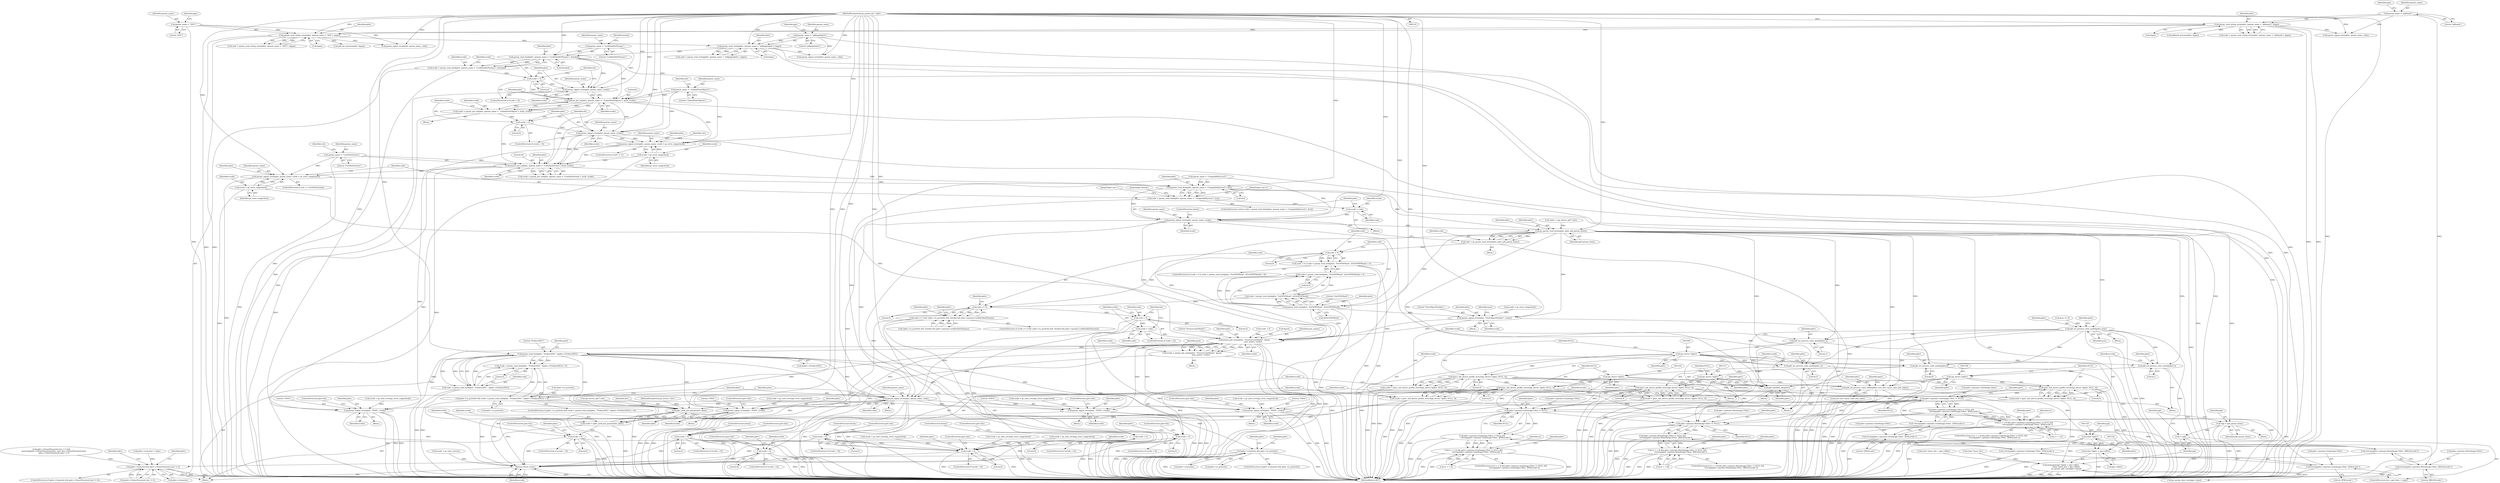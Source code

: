 digraph "0_ghostscript_c3476dde7743761a4e1d39a631716199b696b880@API" {
"1000391" [label="(Call,param_signal_error(plist, param_name, ecode = gs_error_rangecheck))"];
"1000372" [label="(Call,param_put_int(plist, (param_name = \"CoreDistVersion\"), &cdv, ecode))"];
"1000359" [label="(Call,param_signal_error(plist, param_name, ecode = gs_error_rangecheck))"];
"1000339" [label="(Call,param_put_int(plist, (param_name = \".EmbedFontObjects\"), &efo, ecode))"];
"1000317" [label="(Call,param_read_bool(plist, (param_name = \"LockDistillerParams\"), &locked))"];
"1000250" [label="(Call,param_read_string(plist, (param_name = \"pdfpagelabels\"), &pps))"];
"1000206" [label="(Call,param_read_string_array(plist, (param_name = \"DSC\"), &ppa))"];
"1000162" [label="(Call,param_read_string_array(plist, (param_name = \"pdfmark\"), &ppa))"];
"1000121" [label="(MethodParameterIn,gs_param_list * plist)"];
"1000164" [label="(Call,param_name = \"pdfmark\")"];
"1000208" [label="(Call,param_name = \"DSC\")"];
"1000252" [label="(Call,param_name = \"pdfpagelabels\")"];
"1000319" [label="(Call,param_name = \"LockDistillerParams\")"];
"1000328" [label="(Call,param_signal_error(plist, param_name, ecode))"];
"1000325" [label="(Call,ecode < 0)"];
"1000315" [label="(Call,ecode = param_read_bool(plist, (param_name = \"LockDistillerParams\"), &locked))"];
"1000341" [label="(Call,param_name = \".EmbedFontObjects\")"];
"1000351" [label="(Call,param_signal_error(plist, param_name, ecode))"];
"1000348" [label="(Call,ecode < 0)"];
"1000337" [label="(Call,ecode = param_put_int(plist, (param_name = \".EmbedFontObjects\"), &efo, ecode))"];
"1000362" [label="(Call,ecode = gs_error_rangecheck)"];
"1000374" [label="(Call,param_name = \"CoreDistVersion\")"];
"1000394" [label="(Call,ecode = gs_error_rangecheck)"];
"1000400" [label="(Call,param_read_float(plist, (param_name = \"CompatibilityLevel\"), &cl))"];
"1000398" [label="(Call,code = param_read_float(plist, (param_name = \"CompatibilityLevel\"), &cl))"];
"1000409" [label="(Call,ecode = code)"];
"1000412" [label="(Call,param_signal_error(plist, param_name, ecode))"];
"1000551" [label="(Call,gs_param_read_items(plist, pdev, pdf_param_items))"];
"1000549" [label="(Call,code = gs_param_read_items(plist, pdev, pdf_param_items))"];
"1000557" [label="(Call,code < 0)"];
"1000556" [label="(Call,code < 0 || (code = param_read_bool(plist, \"ForOPDFRead\", &ForOPDFRead)) < 0)"];
"1000572" [label="(Call,code == 0)"];
"1000571" [label="(Call,code == 0 && !pdev->is_ps2write && !(locked && pdev->params.LockDistillerParams))"];
"1000599" [label="(Call,code < 0)"];
"1000602" [label="(Call,ecode = code)"];
"1000660" [label="(Call,param_put_enum(plist, \"ProcessColorModel\", &pcm,\n                               pcm_names, ecode))"];
"1000658" [label="(Call,ecode = param_put_enum(plist, \"ProcessColorModel\", &pcm,\n                               pcm_names, ecode))"];
"1000686" [label="(Call,ecode < 0)"];
"1001549" [label="(Return,return ecode;)"];
"1000698" [label="(Call,param_read_bool(plist, \"ProduceDSC\", &pdev->ProduceDSC))"];
"1000695" [label="(Call,(code = param_read_bool(plist, \"ProduceDSC\", &pdev->ProduceDSC)) < 0)"];
"1000691" [label="(Call,pdev->is_ps2write && (code = param_read_bool(plist, \"ProduceDSC\", &pdev->ProduceDSC)) < 0)"];
"1001432" [label="(Call,pdev->Linearise && pdev->is_ps2write)"];
"1001451" [label="(Call,pdev->Linearise && pdev->OwnerPassword.size != 0)"];
"1000696" [label="(Call,code = param_read_bool(plist, \"ProduceDSC\", &pdev->ProduceDSC))"];
"1000707" [label="(Call,param_signal_error(plist, param_name, code))"];
"1000728" [label="(Call,param_signal_error(plist, \"PDFA\", ecode))"];
"1000776" [label="(Call,param_signal_error(plist, \"PDFA\", ecode))"];
"1000794" [label="(Call,param_signal_error(plist, \"PDFX\", ecode))"];
"1000814" [label="(Call,param_signal_error(plist, \"PDFA\", ecode))"];
"1000959" [label="(Call,gdev_psdf_put_params(dev, plist))"];
"1000957" [label="(Call,ecode = gdev_psdf_put_params(dev, plist))"];
"1000963" [label="(Call,ecode < 0)"];
"1001314" [label="(Call,ecode < 0)"];
"1000563" [label="(Call,param_read_bool(plist, \"ForOPDFRead\", &ForOPDFRead))"];
"1000560" [label="(Call,(code = param_read_bool(plist, \"ForOPDFRead\", &ForOPDFRead)) < 0)"];
"1000561" [label="(Call,code = param_read_bool(plist, \"ForOPDFRead\", &ForOPDFRead))"];
"1000647" [label="(Call,param_signal_error(plist, \"FirstObjectNumber\", ecode))"];
"1000672" [label="(Call,pdf_set_process_color_model(pdev, pcm))"];
"1001042" [label="(Call,pdf_set_process_color_model(pdev,1))"];
"1001048" [label="(Call,(gx_device *)pdev)"];
"1001047" [label="(Call,gsicc_init_device_profile_struct((gx_device *)pdev, NULL, 0))"];
"1001045" [label="(Call,ecode = gsicc_init_device_profile_struct((gx_device *)pdev, NULL, 0))"];
"1001054" [label="(Call,ecode < 0)"];
"1001101" [label="(Call,gsicc_init_device_profile_struct((gx_device *)pdev, NULL, 0))"];
"1001099" [label="(Call,ecode = gsicc_init_device_profile_struct((gx_device *)pdev, NULL, 0))"];
"1001108" [label="(Call,ecode < 0)"];
"1001198" [label="(Call,pdev->params.ColorImage.Filter != NULL)"];
"1001197" [label="(Call,pdev->params.ColorImage.Filter != NULL &&\n            !strcmp(pdev->params.ColorImage.Filter, \"JPXEncode\"))"];
"1001193" [label="(Call,cl < 1.5f && pdev->params.ColorImage.Filter != NULL &&\n            !strcmp(pdev->params.ColorImage.Filter, \"JPXEncode\"))"];
"1001207" [label="(Call,!strcmp(pdev->params.ColorImage.Filter, \"JPXEncode\"))"];
"1001208" [label="(Call,strcmp(pdev->params.ColorImage.Filter, \"JPXEncode\"))"];
"1001233" [label="(Call,pdev->params.GrayImage.Filter != NULL)"];
"1001232" [label="(Call,pdev->params.GrayImage.Filter != NULL &&\n            !strcmp(pdev->params.GrayImage.Filter, \"JPXEncode\"))"];
"1001228" [label="(Call,cl < 1.5f && pdev->params.GrayImage.Filter != NULL &&\n            !strcmp(pdev->params.GrayImage.Filter, \"JPXEncode\"))"];
"1001242" [label="(Call,!strcmp(pdev->params.GrayImage.Filter, \"JPXEncode\"))"];
"1001243" [label="(Call,strcmp(pdev->params.GrayImage.Filter, \"JPXEncode\"))"];
"1001268" [label="(Call,pdev->params.MonoImage.Filter != NULL)"];
"1001267" [label="(Call,pdev->params.MonoImage.Filter != NULL &&\n            !strcmp(pdev->params.MonoImage.Filter, \"JBIG2Encode\"))"];
"1001263" [label="(Call,cl < 1.4f && pdev->params.MonoImage.Filter != NULL &&\n            !strcmp(pdev->params.MonoImage.Filter, \"JBIG2Encode\"))"];
"1001277" [label="(Call,!strcmp(pdev->params.MonoImage.Filter, \"JBIG2Encode\"))"];
"1001278" [label="(Call,strcmp(pdev->params.MonoImage.Filter, \"JBIG2Encode\"))"];
"1001135" [label="(Call,gsicc_init_device_profile_struct((gx_device *)pdev, NULL, 0))"];
"1001133" [label="(Call,ecode = gsicc_init_device_profile_struct((gx_device *)pdev, NULL, 0))"];
"1001142" [label="(Call,ecode < 0)"];
"1001178" [label="(Call,gsicc_init_device_profile_struct((gx_device *)pdev, NULL, 0))"];
"1001176" [label="(Call,ecode = gsicc_init_device_profile_struct((gx_device *)pdev, NULL, 0))"];
"1001185" [label="(Call,ecode < 0)"];
"1001096" [label="(Call,pdf_set_process_color_model(pdev, 2))"];
"1001102" [label="(Call,(gx_device *)pdev)"];
"1001352" [label="(Call,pdf_initialize_ids(pdev))"];
"1001492" [label="(Call,pdf_set_process_color_model(pdev, save_dev->pcm_color_info_index))"];
"1001524" [label="(Call,(char *)pdev)"];
"1001522" [label="(Call,memcpy((char *)pdev + ppi->offset,\n                   (char *)save_dev + ppi->offset,\n                   gs_param_type_sizes[ppi->type]))"];
"1001523" [label="(Call,(char *)pdev + ppi->offset)"];
"1001130" [label="(Call,pdf_set_process_color_model(pdev,0))"];
"1001136" [label="(Call,(gx_device *)pdev)"];
"1001173" [label="(Call,pdf_set_process_color_model(pdev,1))"];
"1001179" [label="(Call,(gx_device *)pdev)"];
"1001513" [label="(Call,*ppi = pdf_param_items)"];
"1001520" [label="(Call,++ppi)"];
"1000578" [label="(Identifier,pdev)"];
"1000818" [label="(ControlStructure,goto fail;)"];
"1001263" [label="(Call,cl < 1.4f && pdev->params.MonoImage.Filter != NULL &&\n            !strcmp(pdev->params.MonoImage.Filter, \"JBIG2Encode\"))"];
"1001183" [label="(Literal,0)"];
"1001174" [label="(Identifier,pdev)"];
"1000317" [label="(Call,param_read_bool(plist, (param_name = \"LockDistillerParams\"), &locked))"];
"1001450" [label="(ControlStructure,if (pdev->Linearise && pdev->OwnerPassword.size != 0))"];
"1000796" [label="(Literal,\"PDFX\")"];
"1001057" [label="(ControlStructure,goto fail;)"];
"1001531" [label="(Call,(char *)save_dev)"];
"1000345" [label="(Identifier,efo)"];
"1001551" [label="(MethodReturn,RET)"];
"1001515" [label="(Identifier,pdf_param_items)"];
"1000415" [label="(Identifier,ecode)"];
"1001173" [label="(Call,pdf_set_process_color_model(pdev,1))"];
"1001527" [label="(Call,ppi->offset)"];
"1000208" [label="(Call,param_name = \"DSC\")"];
"1001352" [label="(Call,pdf_initialize_ids(pdev))"];
"1000971" [label="(Identifier,pdev)"];
"1000563" [label="(Call,param_read_bool(plist, \"ForOPDFRead\", &ForOPDFRead))"];
"1001106" [label="(Literal,0)"];
"1001493" [label="(Identifier,pdev)"];
"1000570" [label="(ControlStructure,if (code == 0 && !pdev->is_ps2write && !(locked && pdev->params.LockDistillerParams)))"];
"1001244" [label="(Call,pdev->params.GrayImage.Filter)"];
"1000817" [label="(Identifier,ecode)"];
"1001142" [label="(Call,ecode < 0)"];
"1000160" [label="(Call,code = param_read_string_array(plist, (param_name = \"pdfmark\"), &ppa))"];
"1000346" [label="(Identifier,ecode)"];
"1000809" [label="(Block,)"];
"1000731" [label="(Identifier,ecode)"];
"1000649" [label="(Literal,\"FirstObjectNumber\")"];
"1001258" [label="(Call,ecode = gs_note_error(gs_error_rangecheck))"];
"1000668" [label="(Call,pcm >= 0)"];
"1001269" [label="(Call,pdev->params.MonoImage.Filter)"];
"1000698" [label="(Call,param_read_bool(plist, \"ProduceDSC\", &pdev->ProduceDSC))"];
"1000396" [label="(Identifier,gs_error_rangecheck)"];
"1001051" [label="(Identifier,NULL)"];
"1000196" [label="(Call,param_signal_error(plist, param_name, code))"];
"1000677" [label="(Identifier,pdev)"];
"1000690" [label="(ControlStructure,if (pdev->is_ps2write && (code = param_read_bool(plist, \"ProduceDSC\", &pdev->ProduceDSC)) < 0))"];
"1000693" [label="(Identifier,pdev)"];
"1000359" [label="(Call,param_signal_error(plist, param_name, ecode = gs_error_rangecheck))"];
"1000377" [label="(Call,&cdv)"];
"1000251" [label="(Identifier,plist)"];
"1000122" [label="(Block,)"];
"1001537" [label="(Call,gs_param_type_sizes[ppi->type])"];
"1001199" [label="(Call,pdev->params.ColorImage.Filter)"];
"1000658" [label="(Call,ecode = param_put_enum(plist, \"ProcessColorModel\", &pcm,\n                               pcm_names, ecode))"];
"1000957" [label="(Call,ecode = gdev_psdf_put_params(dev, plist))"];
"1001138" [label="(Identifier,pdev)"];
"1000966" [label="(ControlStructure,goto fail;)"];
"1000374" [label="(Call,param_name = \"CoreDistVersion\")"];
"1000332" [label="(Block,)"];
"1001278" [label="(Call,strcmp(pdev->params.MonoImage.Filter, \"JBIG2Encode\"))"];
"1000240" [label="(Call,param_signal_error(plist, param_name, code))"];
"1001265" [label="(Identifier,cl)"];
"1001290" [label="(Identifier,pdev)"];
"1000391" [label="(Call,param_signal_error(plist, param_name, ecode = gs_error_rangecheck))"];
"1001048" [label="(Call,(gx_device *)pdev)"];
"1000414" [label="(Identifier,param_name)"];
"1000797" [label="(Identifier,ecode)"];
"1000600" [label="(Identifier,code)"];
"1000595" [label="(Identifier,plist)"];
"1000648" [label="(Identifier,plist)"];
"1000361" [label="(Identifier,param_name)"];
"1000163" [label="(Identifier,plist)"];
"1001032" [label="(Block,)"];
"1001176" [label="(Call,ecode = gsicc_init_device_profile_struct((gx_device *)pdev, NULL, 0))"];
"1000328" [label="(Call,param_signal_error(plist, param_name, ecode))"];
"1000651" [label="(Block,)"];
"1001146" [label="(ControlStructure,break;)"];
"1000398" [label="(Call,code = param_read_float(plist, (param_name = \"CompatibilityLevel\"), &cl))"];
"1000352" [label="(Identifier,plist)"];
"1001101" [label="(Call,gsicc_init_device_profile_struct((gx_device *)pdev, NULL, 0))"];
"1000323" [label="(Identifier,locked)"];
"1000211" [label="(Call,&ppa)"];
"1000401" [label="(Identifier,plist)"];
"1000963" [label="(Call,ecode < 0)"];
"1000551" [label="(Call,gs_param_read_items(plist, pdev, pdf_param_items))"];
"1001207" [label="(Call,!strcmp(pdev->params.ColorImage.Filter, \"JPXEncode\"))"];
"1001516" [label="(ControlStructure,for (; ppi->key; ++ppi))"];
"1000965" [label="(Literal,0)"];
"1000709" [label="(Identifier,param_name)"];
"1000329" [label="(Identifier,plist)"];
"1001465" [label="(Identifier,pdev)"];
"1001530" [label="(Call,(char *)save_dev + ppi->offset)"];
"1000393" [label="(Identifier,param_name)"];
"1001514" [label="(Identifier,ppi)"];
"1001348" [label="(Call,ecode = gs_error_ioerror)"];
"1001145" [label="(ControlStructure,goto fail;)"];
"1000688" [label="(Literal,0)"];
"1001105" [label="(Identifier,NULL)"];
"1000399" [label="(Identifier,code)"];
"1000568" [label="(Literal,0)"];
"1001178" [label="(Call,gsicc_init_device_profile_struct((gx_device *)pdev, NULL, 0))"];
"1001264" [label="(Call,cl < 1.4f)"];
"1001255" [label="(Identifier,pdev)"];
"1000207" [label="(Identifier,plist)"];
"1001321" [label="(Identifier,pdev)"];
"1000416" [label="(ControlStructure,break;)"];
"1000331" [label="(Identifier,ecode)"];
"1000363" [label="(Identifier,ecode)"];
"1000168" [label="(Identifier,ppa)"];
"1000557" [label="(Call,code < 0)"];
"1000250" [label="(Call,param_read_string(plist, (param_name = \"pdfpagelabels\"), &pps))"];
"1000604" [label="(Identifier,code)"];
"1000407" [label="(Block,)"];
"1001317" [label="(ControlStructure,goto fail;)"];
"1001279" [label="(Call,pdev->params.MonoImage.Filter)"];
"1001109" [label="(Identifier,ecode)"];
"1000348" [label="(Call,ecode < 0)"];
"1000325" [label="(Call,ecode < 0)"];
"1001047" [label="(Call,gsicc_init_device_profile_struct((gx_device *)pdev, NULL, 0))"];
"1001208" [label="(Call,strcmp(pdev->params.ColorImage.Filter, \"JPXEncode\"))"];
"1000362" [label="(Call,ecode = gs_error_rangecheck)"];
"1000790" [label="(Call,ecode = gs_note_error(gs_error_rangecheck))"];
"1000598" [label="(ControlStructure,if (code < 0))"];
"1001216" [label="(Literal,\"JPXEncode\")"];
"1001230" [label="(Identifier,cl)"];
"1001223" [label="(Call,ecode = gs_note_error(gs_error_rangecheck))"];
"1000165" [label="(Identifier,param_name)"];
"1001267" [label="(Call,pdev->params.MonoImage.Filter != NULL &&\n            !strcmp(pdev->params.MonoImage.Filter, \"JBIG2Encode\"))"];
"1000322" [label="(Call,&locked)"];
"1000552" [label="(Identifier,plist)"];
"1001053" [label="(ControlStructure,if (ecode < 0))"];
"1000209" [label="(Identifier,param_name)"];
"1000602" [label="(Call,ecode = code)"];
"1000162" [label="(Call,param_read_string_array(plist, (param_name = \"pdfmark\"), &ppa))"];
"1000961" [label="(Identifier,plist)"];
"1001523" [label="(Call,(char *)pdev + ppi->offset)"];
"1000321" [label="(Literal,\"LockDistillerParams\")"];
"1000565" [label="(Literal,\"ForOPDFRead\")"];
"1000167" [label="(Call,&ppa)"];
"1001144" [label="(Literal,0)"];
"1000559" [label="(Literal,0)"];
"1000794" [label="(Call,param_signal_error(plist, \"PDFX\", ecode))"];
"1001130" [label="(Call,pdf_set_process_color_model(pdev,0))"];
"1001442" [label="(Identifier,pdev)"];
"1000204" [label="(Call,code = param_read_string_array(plist, (param_name = \"DSC\"), &ppa))"];
"1001135" [label="(Call,gsicc_init_device_profile_struct((gx_device *)pdev, NULL, 0))"];
"1001139" [label="(Identifier,NULL)"];
"1001181" [label="(Identifier,pdev)"];
"1001096" [label="(Call,pdf_set_process_color_model(pdev, 2))"];
"1000572" [label="(Call,code == 0)"];
"1000574" [label="(Literal,0)"];
"1000674" [label="(Identifier,pcm)"];
"1000354" [label="(Identifier,ecode)"];
"1000375" [label="(Identifier,param_name)"];
"1001097" [label="(Identifier,pdev)"];
"1001356" [label="(Identifier,pdev)"];
"1001111" [label="(ControlStructure,goto fail;)"];
"1000379" [label="(Identifier,ecode)"];
"1000700" [label="(Literal,\"ProduceDSC\")"];
"1000349" [label="(Identifier,ecode)"];
"1001232" [label="(Call,pdev->params.GrayImage.Filter != NULL &&\n            !strcmp(pdev->params.GrayImage.Filter, \"JPXEncode\"))"];
"1000351" [label="(Call,param_signal_error(plist, param_name, ecode))"];
"1000776" [label="(Call,param_signal_error(plist, \"PDFA\", ecode))"];
"1001143" [label="(Identifier,ecode)"];
"1000696" [label="(Call,code = param_read_bool(plist, \"ProduceDSC\", &pdev->ProduceDSC))"];
"1001045" [label="(Call,ecode = gsicc_init_device_profile_struct((gx_device *)pdev, NULL, 0))"];
"1000815" [label="(Identifier,plist)"];
"1000715" [label="(Identifier,pdev)"];
"1001102" [label="(Call,(gx_device *)pdev)"];
"1000705" [label="(Literal,0)"];
"1001042" [label="(Call,pdf_set_process_color_model(pdev,1))"];
"1000671" [label="(Block,)"];
"1000723" [label="(Block,)"];
"1000252" [label="(Call,param_name = \"pdfpagelabels\")"];
"1001432" [label="(Call,pdev->Linearise && pdev->is_ps2write)"];
"1000405" [label="(Call,&cl)"];
"1001209" [label="(Call,pdev->params.ColorImage.Filter)"];
"1000248" [label="(Call,code = param_read_string(plist, (param_name = \"pdfpagelabels\"), &pps))"];
"1001229" [label="(Call,cl < 1.5f)"];
"1001192" [label="(ControlStructure,if (cl < 1.5f && pdev->params.ColorImage.Filter != NULL &&\n            !strcmp(pdev->params.ColorImage.Filter, \"JPXEncode\")))"];
"1001433" [label="(Call,pdev->Linearise)"];
"1000372" [label="(Call,param_put_int(plist, (param_name = \"CoreDistVersion\"), &cdv, ecode))"];
"1000560" [label="(Call,(code = param_read_bool(plist, \"ForOPDFRead\", &ForOPDFRead)) < 0)"];
"1000337" [label="(Call,ecode = param_put_int(plist, (param_name = \".EmbedFontObjects\"), &efo, ecode))"];
"1000601" [label="(Literal,0)"];
"1000370" [label="(Call,ecode = param_put_int(plist, (param_name = \"CoreDistVersion\"), &cdv, ecode))"];
"1001054" [label="(Call,ecode < 0)"];
"1001242" [label="(Call,!strcmp(pdev->params.GrayImage.Filter, \"JPXEncode\"))"];
"1001189" [label="(ControlStructure,break;)"];
"1001524" [label="(Call,(char *)pdev)"];
"1000599" [label="(Call,code < 0)"];
"1000558" [label="(Identifier,code)"];
"1000554" [label="(Identifier,pdf_param_items)"];
"1000410" [label="(Identifier,ecode)"];
"1001499" [label="(Identifier,pdev)"];
"1000166" [label="(Literal,\"pdfmark\")"];
"1000355" [label="(ControlStructure,if (efo != 1))"];
"1000798" [label="(ControlStructure,goto fail;)"];
"1000553" [label="(Identifier,pdev)"];
"1000795" [label="(Identifier,plist)"];
"1000409" [label="(Call,ecode = code)"];
"1001061" [label="(Identifier,pdev)"];
"1001186" [label="(Identifier,ecode)"];
"1001185" [label="(Call,ecode < 0)"];
"1001262" [label="(ControlStructure,if (cl < 1.4f && pdev->params.MonoImage.Filter != NULL &&\n            !strcmp(pdev->params.MonoImage.Filter, \"JBIG2Encode\")))"];
"1000789" [label="(Block,)"];
"1001188" [label="(ControlStructure,goto fail;)"];
"1000378" [label="(Identifier,cdv)"];
"1000549" [label="(Call,code = gs_param_read_items(plist, pdev, pdf_param_items))"];
"1001282" [label="(Identifier,pdev)"];
"1000666" [label="(Identifier,ecode)"];
"1000411" [label="(Identifier,code)"];
"1001131" [label="(Identifier,pdev)"];
"1001100" [label="(Identifier,ecode)"];
"1000724" [label="(Call,ecode = gs_note_error(gs_error_rangecheck))"];
"1001179" [label="(Call,(gx_device *)pdev)"];
"1001241" [label="(Identifier,NULL)"];
"1001353" [label="(Identifier,pdev)"];
"1000710" [label="(Identifier,code)"];
"1001050" [label="(Identifier,pdev)"];
"1001511" [label="(Block,)"];
"1000662" [label="(Literal,\"ProcessColorModel\")"];
"1000697" [label="(Identifier,code)"];
"1000343" [label="(Literal,\".EmbedFontObjects\")"];
"1001251" [label="(Literal,\"JPXEncode\")"];
"1000402" [label="(Call,param_name = \"CompatibilityLevel\")"];
"1000126" [label="(Call,*pdev = (gx_device_pdf *) dev)"];
"1000706" [label="(Block,)"];
"1000360" [label="(Identifier,plist)"];
"1000660" [label="(Call,param_put_enum(plist, \"ProcessColorModel\", &pcm,\n                               pcm_names, ecode))"];
"1000780" [label="(ControlStructure,goto fail;)"];
"1000699" [label="(Identifier,plist)"];
"1000661" [label="(Identifier,plist)"];
"1000338" [label="(Identifier,ecode)"];
"1001520" [label="(Call,++ppi)"];
"1001212" [label="(Identifier,pdev)"];
"1001380" [label="(Call,pdev->OwnerPassword.size != 0 &&\n         memcmp(pdev->OwnerPassword.data, save_dev->OwnerPassword.data,\n         pdev->OwnerPassword.size) != 0)"];
"1000590" [label="(Identifier,pdev)"];
"1001197" [label="(Call,pdev->params.ColorImage.Filter != NULL &&\n            !strcmp(pdev->params.ColorImage.Filter, \"JPXEncode\"))"];
"1001313" [label="(ControlStructure,if (ecode < 0))"];
"1000810" [label="(Call,ecode = gs_note_error(gs_error_rangecheck))"];
"1000212" [label="(Identifier,ppa)"];
"1000307" [label="(Call,param_signal_error(plist, param_name, code))"];
"1000814" [label="(Call,param_signal_error(plist, \"PDFA\", ecode))"];
"1000962" [label="(ControlStructure,if (ecode < 0))"];
"1000655" [label="(Identifier,pcm)"];
"1001134" [label="(Identifier,ecode)"];
"1000318" [label="(Identifier,plist)"];
"1000164" [label="(Call,param_name = \"pdfmark\")"];
"1000687" [label="(Identifier,ecode)"];
"1000550" [label="(Identifier,code)"];
"1001451" [label="(Call,pdev->Linearise && pdev->OwnerPassword.size != 0)"];
"1001293" [label="(Call,ecode = gs_note_error(gs_error_rangecheck))"];
"1000779" [label="(Identifier,ecode)"];
"1000256" [label="(Identifier,pps)"];
"1000608" [label="(Identifier,fon)"];
"1001108" [label="(Call,ecode < 0)"];
"1001475" [label="(Identifier,pdev)"];
"1000701" [label="(Call,&pdev->ProduceDSC)"];
"1001132" [label="(Literal,0)"];
"1000210" [label="(Literal,\"DSC\")"];
"1000330" [label="(Identifier,param_name)"];
"1000772" [label="(Call,ecode = gs_note_error(gs_error_rangecheck))"];
"1001220" [label="(Identifier,pdev)"];
"1000344" [label="(Call,&efo)"];
"1000561" [label="(Call,code = param_read_bool(plist, \"ForOPDFRead\", &ForOPDFRead))"];
"1001247" [label="(Identifier,pdev)"];
"1000730" [label="(Literal,\"PDFA\")"];
"1000571" [label="(Call,code == 0 && !pdev->is_ps2write && !(locked && pdev->params.LockDistillerParams))"];
"1001276" [label="(Identifier,NULL)"];
"1000327" [label="(Literal,0)"];
"1000964" [label="(Identifier,ecode)"];
"1000381" [label="(Call,ecode < 0)"];
"1000644" [label="(Call,ecode = gs_error_rangecheck)"];
"1000353" [label="(Identifier,param_name)"];
"1000397" [label="(ControlStructure,switch (code = param_read_float(plist, (param_name = \"CompatibilityLevel\"), &cl)))"];
"1001492" [label="(Call,pdf_set_process_color_model(pdev, save_dev->pcm_color_info_index))"];
"1001107" [label="(ControlStructure,if (ecode < 0))"];
"1000708" [label="(Identifier,plist)"];
"1000777" [label="(Identifier,plist)"];
"1000350" [label="(Literal,0)"];
"1001277" [label="(Call,!strcmp(pdev->params.MonoImage.Filter, \"JBIG2Encode\"))"];
"1000128" [label="(Call,(gx_device_pdf *) dev)"];
"1001140" [label="(Literal,0)"];
"1001455" [label="(Call,pdev->OwnerPassword.size != 0)"];
"1000958" [label="(Identifier,ecode)"];
"1001064" [label="(Block,)"];
"1000692" [label="(Call,pdev->is_ps2write)"];
"1001243" [label="(Call,strcmp(pdev->params.GrayImage.Filter, \"JPXEncode\"))"];
"1001518" [label="(Identifier,ppi)"];
"1000778" [label="(Literal,\"PDFA\")"];
"1001549" [label="(Return,return ecode;)"];
"1001046" [label="(Identifier,ecode)"];
"1001513" [label="(Call,*ppi = pdf_param_items)"];
"1001286" [label="(Literal,\"JBIG2Encode\")"];
"1001043" [label="(Identifier,pdev)"];
"1001300" [label="(Identifier,pdev)"];
"1000535" [label="(Block,)"];
"1000647" [label="(Call,param_signal_error(plist, \"FirstObjectNumber\", ecode))"];
"1000417" [label="(JumpTarget,case 0:)"];
"1000533" [label="(JumpTarget,case 1:)"];
"1001133" [label="(Call,ecode = gsicc_init_device_profile_struct((gx_device *)pdev, NULL, 0))"];
"1001112" [label="(ControlStructure,break;)"];
"1000253" [label="(Identifier,param_name)"];
"1000412" [label="(Call,param_signal_error(plist, param_name, ecode))"];
"1000691" [label="(Call,pdev->is_ps2write && (code = param_read_bool(plist, \"ProduceDSC\", &pdev->ProduceDSC)) < 0)"];
"1001445" [label="(Call,pdev->Linearise = false)"];
"1001052" [label="(Literal,0)"];
"1000319" [label="(Call,param_name = \"LockDistillerParams\")"];
"1000324" [label="(ControlStructure,if (ecode < 0))"];
"1000663" [label="(Call,&pcm)"];
"1000335" [label="(Identifier,efo)"];
"1000643" [label="(Block,)"];
"1001521" [label="(Identifier,ppi)"];
"1001233" [label="(Call,pdev->params.GrayImage.Filter != NULL)"];
"1000689" [label="(ControlStructure,goto fail;)"];
"1000413" [label="(Identifier,plist)"];
"1000672" [label="(Call,pdf_set_process_color_model(pdev, pcm))"];
"1000340" [label="(Identifier,plist)"];
"1001522" [label="(Call,memcpy((char *)pdev + ppi->offset,\n                   (char *)save_dev + ppi->offset,\n                   gs_param_type_sizes[ppi->type]))"];
"1000368" [label="(Identifier,cdv)"];
"1000659" [label="(Identifier,ecode)"];
"1000555" [label="(ControlStructure,if (code < 0 || (code = param_read_bool(plist, \"ForOPDFRead\", &ForOPDFRead)) < 0))"];
"1000707" [label="(Call,param_signal_error(plist, param_name, code))"];
"1001198" [label="(Call,pdev->params.ColorImage.Filter != NULL)"];
"1001098" [label="(Literal,2)"];
"1000341" [label="(Call,param_name = \".EmbedFontObjects\")"];
"1000339" [label="(Call,param_put_int(plist, (param_name = \".EmbedFontObjects\"), &efo, ecode))"];
"1000320" [label="(Identifier,param_name)"];
"1001268" [label="(Call,pdev->params.MonoImage.Filter != NULL)"];
"1000728" [label="(Call,param_signal_error(plist, \"PDFA\", ecode))"];
"1000185" [label="(Call,pdfmark_process(pdev, &ppa))"];
"1001453" [label="(Identifier,pdev)"];
"1000255" [label="(Call,&pps)"];
"1001494" [label="(Call,save_dev->pcm_color_info_index)"];
"1000573" [label="(Identifier,code)"];
"1000394" [label="(Call,ecode = gs_error_rangecheck)"];
"1000562" [label="(Identifier,code)"];
"1000673" [label="(Identifier,pdev)"];
"1000575" [label="(Call,!pdev->is_ps2write && !(locked && pdev->params.LockDistillerParams))"];
"1000686" [label="(Call,ecode < 0)"];
"1001206" [label="(Identifier,NULL)"];
"1000315" [label="(Call,ecode = param_read_bool(plist, (param_name = \"LockDistillerParams\"), &locked))"];
"1001314" [label="(Call,ecode < 0)"];
"1001110" [label="(Literal,0)"];
"1000376" [label="(Literal,\"CoreDistVersion\")"];
"1000816" [label="(Literal,\"PDFA\")"];
"1001315" [label="(Identifier,ecode)"];
"1000959" [label="(Call,gdev_psdf_put_params(dev, plist))"];
"1000364" [label="(Identifier,gs_error_rangecheck)"];
"1000771" [label="(Block,)"];
"1001099" [label="(Call,ecode = gsicc_init_device_profile_struct((gx_device *)pdev, NULL, 0))"];
"1000603" [label="(Identifier,ecode)"];
"1000373" [label="(Identifier,plist)"];
"1001335" [label="(Block,)"];
"1000669" [label="(Identifier,pcm)"];
"1000685" [label="(ControlStructure,if (ecode < 0))"];
"1000387" [label="(ControlStructure,if (cdv != CoreDistVersion))"];
"1001136" [label="(Call,(gx_device *)pdev)"];
"1000695" [label="(Call,(code = param_read_bool(plist, \"ProduceDSC\", &pdev->ProduceDSC)) < 0)"];
"1001055" [label="(Identifier,ecode)"];
"1000347" [label="(ControlStructure,if (ecode < 0))"];
"1001194" [label="(Call,cl < 1.5f)"];
"1001163" [label="(Block,)"];
"1001526" [label="(Identifier,pdev)"];
"1001056" [label="(Literal,0)"];
"1000732" [label="(ControlStructure,goto fail;)"];
"1000960" [label="(Identifier,dev)"];
"1000408" [label="(JumpTarget,default:)"];
"1001452" [label="(Call,pdev->Linearise)"];
"1001182" [label="(Identifier,NULL)"];
"1000229" [label="(Call,pdf_dsc_process(pdev, &ppa))"];
"1001187" [label="(Literal,0)"];
"1000316" [label="(Identifier,ecode)"];
"1000650" [label="(Identifier,ecode)"];
"1000326" [label="(Identifier,ecode)"];
"1000566" [label="(Call,&ForOPDFRead)"];
"1001436" [label="(Call,pdev->is_ps2write)"];
"1001550" [label="(Identifier,ecode)"];
"1001104" [label="(Identifier,pdev)"];
"1000342" [label="(Identifier,param_name)"];
"1000121" [label="(MethodParameterIn,gs_param_list * plist)"];
"1000119" [label="(MethodParameterIn,gx_device * dev)"];
"1001228" [label="(Call,cl < 1.5f && pdev->params.GrayImage.Filter != NULL &&\n            !strcmp(pdev->params.GrayImage.Filter, \"JPXEncode\"))"];
"1000206" [label="(Call,param_read_string_array(plist, (param_name = \"DSC\"), &ppa))"];
"1001431" [label="(ControlStructure,if (pdev->Linearise && pdev->is_ps2write))"];
"1000392" [label="(Identifier,plist)"];
"1000665" [label="(Identifier,pcm_names)"];
"1000576" [label="(Call,!pdev->is_ps2write)"];
"1000564" [label="(Identifier,plist)"];
"1001175" [label="(Literal,1)"];
"1001234" [label="(Call,pdev->params.GrayImage.Filter)"];
"1001193" [label="(Call,cl < 1.5f && pdev->params.ColorImage.Filter != NULL &&\n            !strcmp(pdev->params.ColorImage.Filter, \"JPXEncode\"))"];
"1001141" [label="(ControlStructure,if (ecode < 0))"];
"1000357" [label="(Identifier,efo)"];
"1000729" [label="(Identifier,plist)"];
"1001528" [label="(Identifier,ppi)"];
"1000556" [label="(Call,code < 0 || (code = param_read_bool(plist, \"ForOPDFRead\", &ForOPDFRead)) < 0)"];
"1000395" [label="(Identifier,ecode)"];
"1001177" [label="(Identifier,ecode)"];
"1001184" [label="(ControlStructure,if (ecode < 0))"];
"1000400" [label="(Call,param_read_float(plist, (param_name = \"CompatibilityLevel\"), &cl))"];
"1001044" [label="(Literal,1)"];
"1000254" [label="(Literal,\"pdfpagelabels\")"];
"1001227" [label="(ControlStructure,if (cl < 1.5f && pdev->params.GrayImage.Filter != NULL &&\n            !strcmp(pdev->params.GrayImage.Filter, \"JPXEncode\")))"];
"1001316" [label="(Literal,0)"];
"1000391" -> "1000387"  [label="AST: "];
"1000391" -> "1000394"  [label="CFG: "];
"1000392" -> "1000391"  [label="AST: "];
"1000393" -> "1000391"  [label="AST: "];
"1000394" -> "1000391"  [label="AST: "];
"1000399" -> "1000391"  [label="CFG: "];
"1000391" -> "1001551"  [label="DDG: "];
"1000372" -> "1000391"  [label="DDG: "];
"1000121" -> "1000391"  [label="DDG: "];
"1000374" -> "1000391"  [label="DDG: "];
"1000394" -> "1000391"  [label="DDG: "];
"1000391" -> "1000400"  [label="DDG: "];
"1000372" -> "1000370"  [label="AST: "];
"1000372" -> "1000379"  [label="CFG: "];
"1000373" -> "1000372"  [label="AST: "];
"1000374" -> "1000372"  [label="AST: "];
"1000377" -> "1000372"  [label="AST: "];
"1000379" -> "1000372"  [label="AST: "];
"1000370" -> "1000372"  [label="CFG: "];
"1000372" -> "1001551"  [label="DDG: "];
"1000372" -> "1001551"  [label="DDG: "];
"1000372" -> "1000370"  [label="DDG: "];
"1000372" -> "1000370"  [label="DDG: "];
"1000372" -> "1000370"  [label="DDG: "];
"1000359" -> "1000372"  [label="DDG: "];
"1000339" -> "1000372"  [label="DDG: "];
"1000351" -> "1000372"  [label="DDG: "];
"1000351" -> "1000372"  [label="DDG: "];
"1000121" -> "1000372"  [label="DDG: "];
"1000374" -> "1000372"  [label="DDG: "];
"1000348" -> "1000372"  [label="DDG: "];
"1000362" -> "1000372"  [label="DDG: "];
"1000372" -> "1000400"  [label="DDG: "];
"1000359" -> "1000355"  [label="AST: "];
"1000359" -> "1000362"  [label="CFG: "];
"1000360" -> "1000359"  [label="AST: "];
"1000361" -> "1000359"  [label="AST: "];
"1000362" -> "1000359"  [label="AST: "];
"1000368" -> "1000359"  [label="CFG: "];
"1000359" -> "1001551"  [label="DDG: "];
"1000339" -> "1000359"  [label="DDG: "];
"1000351" -> "1000359"  [label="DDG: "];
"1000351" -> "1000359"  [label="DDG: "];
"1000121" -> "1000359"  [label="DDG: "];
"1000341" -> "1000359"  [label="DDG: "];
"1000362" -> "1000359"  [label="DDG: "];
"1000339" -> "1000337"  [label="AST: "];
"1000339" -> "1000346"  [label="CFG: "];
"1000340" -> "1000339"  [label="AST: "];
"1000341" -> "1000339"  [label="AST: "];
"1000344" -> "1000339"  [label="AST: "];
"1000346" -> "1000339"  [label="AST: "];
"1000337" -> "1000339"  [label="CFG: "];
"1000339" -> "1001551"  [label="DDG: "];
"1000339" -> "1000337"  [label="DDG: "];
"1000339" -> "1000337"  [label="DDG: "];
"1000339" -> "1000337"  [label="DDG: "];
"1000317" -> "1000339"  [label="DDG: "];
"1000328" -> "1000339"  [label="DDG: "];
"1000328" -> "1000339"  [label="DDG: "];
"1000121" -> "1000339"  [label="DDG: "];
"1000341" -> "1000339"  [label="DDG: "];
"1000325" -> "1000339"  [label="DDG: "];
"1000339" -> "1000351"  [label="DDG: "];
"1000317" -> "1000315"  [label="AST: "];
"1000317" -> "1000322"  [label="CFG: "];
"1000318" -> "1000317"  [label="AST: "];
"1000319" -> "1000317"  [label="AST: "];
"1000322" -> "1000317"  [label="AST: "];
"1000315" -> "1000317"  [label="CFG: "];
"1000317" -> "1001551"  [label="DDG: "];
"1000317" -> "1000315"  [label="DDG: "];
"1000317" -> "1000315"  [label="DDG: "];
"1000250" -> "1000317"  [label="DDG: "];
"1000121" -> "1000317"  [label="DDG: "];
"1000319" -> "1000317"  [label="DDG: "];
"1000317" -> "1000328"  [label="DDG: "];
"1000250" -> "1000248"  [label="AST: "];
"1000250" -> "1000255"  [label="CFG: "];
"1000251" -> "1000250"  [label="AST: "];
"1000252" -> "1000250"  [label="AST: "];
"1000255" -> "1000250"  [label="AST: "];
"1000248" -> "1000250"  [label="CFG: "];
"1000250" -> "1001551"  [label="DDG: "];
"1000250" -> "1001551"  [label="DDG: "];
"1000250" -> "1000248"  [label="DDG: "];
"1000250" -> "1000248"  [label="DDG: "];
"1000206" -> "1000250"  [label="DDG: "];
"1000121" -> "1000250"  [label="DDG: "];
"1000252" -> "1000250"  [label="DDG: "];
"1000250" -> "1000307"  [label="DDG: "];
"1000206" -> "1000204"  [label="AST: "];
"1000206" -> "1000211"  [label="CFG: "];
"1000207" -> "1000206"  [label="AST: "];
"1000208" -> "1000206"  [label="AST: "];
"1000211" -> "1000206"  [label="AST: "];
"1000204" -> "1000206"  [label="CFG: "];
"1000206" -> "1001551"  [label="DDG: "];
"1000206" -> "1001551"  [label="DDG: "];
"1000206" -> "1000204"  [label="DDG: "];
"1000206" -> "1000204"  [label="DDG: "];
"1000162" -> "1000206"  [label="DDG: "];
"1000162" -> "1000206"  [label="DDG: "];
"1000121" -> "1000206"  [label="DDG: "];
"1000208" -> "1000206"  [label="DDG: "];
"1000206" -> "1000229"  [label="DDG: "];
"1000206" -> "1000240"  [label="DDG: "];
"1000162" -> "1000160"  [label="AST: "];
"1000162" -> "1000167"  [label="CFG: "];
"1000163" -> "1000162"  [label="AST: "];
"1000164" -> "1000162"  [label="AST: "];
"1000167" -> "1000162"  [label="AST: "];
"1000160" -> "1000162"  [label="CFG: "];
"1000162" -> "1001551"  [label="DDG: "];
"1000162" -> "1001551"  [label="DDG: "];
"1000162" -> "1000160"  [label="DDG: "];
"1000162" -> "1000160"  [label="DDG: "];
"1000121" -> "1000162"  [label="DDG: "];
"1000164" -> "1000162"  [label="DDG: "];
"1000162" -> "1000185"  [label="DDG: "];
"1000162" -> "1000196"  [label="DDG: "];
"1000121" -> "1000118"  [label="AST: "];
"1000121" -> "1001551"  [label="DDG: "];
"1000121" -> "1000196"  [label="DDG: "];
"1000121" -> "1000240"  [label="DDG: "];
"1000121" -> "1000307"  [label="DDG: "];
"1000121" -> "1000328"  [label="DDG: "];
"1000121" -> "1000351"  [label="DDG: "];
"1000121" -> "1000400"  [label="DDG: "];
"1000121" -> "1000412"  [label="DDG: "];
"1000121" -> "1000551"  [label="DDG: "];
"1000121" -> "1000563"  [label="DDG: "];
"1000121" -> "1000647"  [label="DDG: "];
"1000121" -> "1000660"  [label="DDG: "];
"1000121" -> "1000698"  [label="DDG: "];
"1000121" -> "1000707"  [label="DDG: "];
"1000121" -> "1000728"  [label="DDG: "];
"1000121" -> "1000776"  [label="DDG: "];
"1000121" -> "1000794"  [label="DDG: "];
"1000121" -> "1000814"  [label="DDG: "];
"1000121" -> "1000959"  [label="DDG: "];
"1000164" -> "1000166"  [label="CFG: "];
"1000165" -> "1000164"  [label="AST: "];
"1000166" -> "1000164"  [label="AST: "];
"1000168" -> "1000164"  [label="CFG: "];
"1000164" -> "1001551"  [label="DDG: "];
"1000164" -> "1000196"  [label="DDG: "];
"1000208" -> "1000210"  [label="CFG: "];
"1000209" -> "1000208"  [label="AST: "];
"1000210" -> "1000208"  [label="AST: "];
"1000212" -> "1000208"  [label="CFG: "];
"1000208" -> "1001551"  [label="DDG: "];
"1000208" -> "1000240"  [label="DDG: "];
"1000252" -> "1000254"  [label="CFG: "];
"1000253" -> "1000252"  [label="AST: "];
"1000254" -> "1000252"  [label="AST: "];
"1000256" -> "1000252"  [label="CFG: "];
"1000252" -> "1001551"  [label="DDG: "];
"1000252" -> "1000307"  [label="DDG: "];
"1000319" -> "1000321"  [label="CFG: "];
"1000320" -> "1000319"  [label="AST: "];
"1000321" -> "1000319"  [label="AST: "];
"1000323" -> "1000319"  [label="CFG: "];
"1000319" -> "1000328"  [label="DDG: "];
"1000328" -> "1000324"  [label="AST: "];
"1000328" -> "1000331"  [label="CFG: "];
"1000329" -> "1000328"  [label="AST: "];
"1000330" -> "1000328"  [label="AST: "];
"1000331" -> "1000328"  [label="AST: "];
"1000335" -> "1000328"  [label="CFG: "];
"1000328" -> "1001551"  [label="DDG: "];
"1000325" -> "1000328"  [label="DDG: "];
"1000325" -> "1000324"  [label="AST: "];
"1000325" -> "1000327"  [label="CFG: "];
"1000326" -> "1000325"  [label="AST: "];
"1000327" -> "1000325"  [label="AST: "];
"1000329" -> "1000325"  [label="CFG: "];
"1000335" -> "1000325"  [label="CFG: "];
"1000315" -> "1000325"  [label="DDG: "];
"1000315" -> "1000122"  [label="AST: "];
"1000316" -> "1000315"  [label="AST: "];
"1000326" -> "1000315"  [label="CFG: "];
"1000315" -> "1001551"  [label="DDG: "];
"1000341" -> "1000343"  [label="CFG: "];
"1000342" -> "1000341"  [label="AST: "];
"1000343" -> "1000341"  [label="AST: "];
"1000345" -> "1000341"  [label="CFG: "];
"1000341" -> "1000351"  [label="DDG: "];
"1000351" -> "1000347"  [label="AST: "];
"1000351" -> "1000354"  [label="CFG: "];
"1000352" -> "1000351"  [label="AST: "];
"1000353" -> "1000351"  [label="AST: "];
"1000354" -> "1000351"  [label="AST: "];
"1000357" -> "1000351"  [label="CFG: "];
"1000351" -> "1001551"  [label="DDG: "];
"1000348" -> "1000351"  [label="DDG: "];
"1000348" -> "1000347"  [label="AST: "];
"1000348" -> "1000350"  [label="CFG: "];
"1000349" -> "1000348"  [label="AST: "];
"1000350" -> "1000348"  [label="AST: "];
"1000352" -> "1000348"  [label="CFG: "];
"1000357" -> "1000348"  [label="CFG: "];
"1000337" -> "1000348"  [label="DDG: "];
"1000337" -> "1000332"  [label="AST: "];
"1000338" -> "1000337"  [label="AST: "];
"1000349" -> "1000337"  [label="CFG: "];
"1000337" -> "1001551"  [label="DDG: "];
"1000362" -> "1000364"  [label="CFG: "];
"1000363" -> "1000362"  [label="AST: "];
"1000364" -> "1000362"  [label="AST: "];
"1000362" -> "1001551"  [label="DDG: "];
"1000374" -> "1000376"  [label="CFG: "];
"1000375" -> "1000374"  [label="AST: "];
"1000376" -> "1000374"  [label="AST: "];
"1000378" -> "1000374"  [label="CFG: "];
"1000374" -> "1001551"  [label="DDG: "];
"1000394" -> "1000396"  [label="CFG: "];
"1000395" -> "1000394"  [label="AST: "];
"1000396" -> "1000394"  [label="AST: "];
"1000394" -> "1001551"  [label="DDG: "];
"1000394" -> "1000660"  [label="DDG: "];
"1000400" -> "1000398"  [label="AST: "];
"1000400" -> "1000405"  [label="CFG: "];
"1000401" -> "1000400"  [label="AST: "];
"1000402" -> "1000400"  [label="AST: "];
"1000405" -> "1000400"  [label="AST: "];
"1000398" -> "1000400"  [label="CFG: "];
"1000400" -> "1001551"  [label="DDG: "];
"1000400" -> "1000398"  [label="DDG: "];
"1000400" -> "1000398"  [label="DDG: "];
"1000402" -> "1000400"  [label="DDG: "];
"1000400" -> "1000412"  [label="DDG: "];
"1000400" -> "1000551"  [label="DDG: "];
"1000398" -> "1000397"  [label="AST: "];
"1000399" -> "1000398"  [label="AST: "];
"1000408" -> "1000398"  [label="CFG: "];
"1000417" -> "1000398"  [label="CFG: "];
"1000533" -> "1000398"  [label="CFG: "];
"1000398" -> "1001551"  [label="DDG: "];
"1000398" -> "1000409"  [label="DDG: "];
"1000409" -> "1000407"  [label="AST: "];
"1000409" -> "1000411"  [label="CFG: "];
"1000410" -> "1000409"  [label="AST: "];
"1000411" -> "1000409"  [label="AST: "];
"1000413" -> "1000409"  [label="CFG: "];
"1000409" -> "1000412"  [label="DDG: "];
"1000412" -> "1000407"  [label="AST: "];
"1000412" -> "1000415"  [label="CFG: "];
"1000413" -> "1000412"  [label="AST: "];
"1000414" -> "1000412"  [label="AST: "];
"1000415" -> "1000412"  [label="AST: "];
"1000416" -> "1000412"  [label="CFG: "];
"1000412" -> "1001551"  [label="DDG: "];
"1000412" -> "1001551"  [label="DDG: "];
"1000402" -> "1000412"  [label="DDG: "];
"1000412" -> "1000551"  [label="DDG: "];
"1000412" -> "1000660"  [label="DDG: "];
"1000412" -> "1000707"  [label="DDG: "];
"1000551" -> "1000549"  [label="AST: "];
"1000551" -> "1000554"  [label="CFG: "];
"1000552" -> "1000551"  [label="AST: "];
"1000553" -> "1000551"  [label="AST: "];
"1000554" -> "1000551"  [label="AST: "];
"1000549" -> "1000551"  [label="CFG: "];
"1000551" -> "1001551"  [label="DDG: "];
"1000551" -> "1001551"  [label="DDG: "];
"1000551" -> "1000549"  [label="DDG: "];
"1000551" -> "1000549"  [label="DDG: "];
"1000551" -> "1000549"  [label="DDG: "];
"1000126" -> "1000551"  [label="DDG: "];
"1000551" -> "1000563"  [label="DDG: "];
"1000551" -> "1000647"  [label="DDG: "];
"1000551" -> "1000660"  [label="DDG: "];
"1000551" -> "1000672"  [label="DDG: "];
"1000551" -> "1001042"  [label="DDG: "];
"1000551" -> "1001096"  [label="DDG: "];
"1000551" -> "1001130"  [label="DDG: "];
"1000551" -> "1001173"  [label="DDG: "];
"1000551" -> "1001352"  [label="DDG: "];
"1000551" -> "1001492"  [label="DDG: "];
"1000551" -> "1001513"  [label="DDG: "];
"1000549" -> "1000535"  [label="AST: "];
"1000550" -> "1000549"  [label="AST: "];
"1000558" -> "1000549"  [label="CFG: "];
"1000549" -> "1001551"  [label="DDG: "];
"1000549" -> "1000557"  [label="DDG: "];
"1000557" -> "1000556"  [label="AST: "];
"1000557" -> "1000559"  [label="CFG: "];
"1000558" -> "1000557"  [label="AST: "];
"1000559" -> "1000557"  [label="AST: "];
"1000562" -> "1000557"  [label="CFG: "];
"1000556" -> "1000557"  [label="CFG: "];
"1000557" -> "1000556"  [label="DDG: "];
"1000557" -> "1000556"  [label="DDG: "];
"1000557" -> "1000572"  [label="DDG: "];
"1000556" -> "1000555"  [label="AST: "];
"1000556" -> "1000560"  [label="CFG: "];
"1000560" -> "1000556"  [label="AST: "];
"1000573" -> "1000556"  [label="CFG: "];
"1000556" -> "1001551"  [label="DDG: "];
"1000556" -> "1001551"  [label="DDG: "];
"1000560" -> "1000556"  [label="DDG: "];
"1000572" -> "1000571"  [label="AST: "];
"1000572" -> "1000574"  [label="CFG: "];
"1000573" -> "1000572"  [label="AST: "];
"1000574" -> "1000572"  [label="AST: "];
"1000578" -> "1000572"  [label="CFG: "];
"1000571" -> "1000572"  [label="CFG: "];
"1000572" -> "1000571"  [label="DDG: "];
"1000572" -> "1000571"  [label="DDG: "];
"1000561" -> "1000572"  [label="DDG: "];
"1000572" -> "1000599"  [label="DDG: "];
"1000571" -> "1000570"  [label="AST: "];
"1000571" -> "1000575"  [label="CFG: "];
"1000575" -> "1000571"  [label="AST: "];
"1000590" -> "1000571"  [label="CFG: "];
"1000595" -> "1000571"  [label="CFG: "];
"1000571" -> "1001551"  [label="DDG: "];
"1000571" -> "1001551"  [label="DDG: "];
"1000571" -> "1001551"  [label="DDG: "];
"1000575" -> "1000571"  [label="DDG: "];
"1000575" -> "1000571"  [label="DDG: "];
"1000599" -> "1000598"  [label="AST: "];
"1000599" -> "1000601"  [label="CFG: "];
"1000600" -> "1000599"  [label="AST: "];
"1000601" -> "1000599"  [label="AST: "];
"1000603" -> "1000599"  [label="CFG: "];
"1000608" -> "1000599"  [label="CFG: "];
"1000599" -> "1001551"  [label="DDG: "];
"1000599" -> "1001551"  [label="DDG: "];
"1000599" -> "1000602"  [label="DDG: "];
"1000599" -> "1000707"  [label="DDG: "];
"1000602" -> "1000598"  [label="AST: "];
"1000602" -> "1000604"  [label="CFG: "];
"1000603" -> "1000602"  [label="AST: "];
"1000604" -> "1000602"  [label="AST: "];
"1000608" -> "1000602"  [label="CFG: "];
"1000602" -> "1001551"  [label="DDG: "];
"1000602" -> "1000660"  [label="DDG: "];
"1000660" -> "1000658"  [label="AST: "];
"1000660" -> "1000666"  [label="CFG: "];
"1000661" -> "1000660"  [label="AST: "];
"1000662" -> "1000660"  [label="AST: "];
"1000663" -> "1000660"  [label="AST: "];
"1000665" -> "1000660"  [label="AST: "];
"1000666" -> "1000660"  [label="AST: "];
"1000658" -> "1000660"  [label="CFG: "];
"1000660" -> "1001551"  [label="DDG: "];
"1000660" -> "1001551"  [label="DDG: "];
"1000660" -> "1001551"  [label="DDG: "];
"1000660" -> "1000658"  [label="DDG: "];
"1000660" -> "1000658"  [label="DDG: "];
"1000660" -> "1000658"  [label="DDG: "];
"1000660" -> "1000658"  [label="DDG: "];
"1000660" -> "1000658"  [label="DDG: "];
"1000647" -> "1000660"  [label="DDG: "];
"1000647" -> "1000660"  [label="DDG: "];
"1000563" -> "1000660"  [label="DDG: "];
"1000381" -> "1000660"  [label="DDG: "];
"1000660" -> "1000698"  [label="DDG: "];
"1000660" -> "1000707"  [label="DDG: "];
"1000660" -> "1000728"  [label="DDG: "];
"1000660" -> "1000776"  [label="DDG: "];
"1000660" -> "1000794"  [label="DDG: "];
"1000660" -> "1000814"  [label="DDG: "];
"1000660" -> "1000959"  [label="DDG: "];
"1000658" -> "1000651"  [label="AST: "];
"1000659" -> "1000658"  [label="AST: "];
"1000669" -> "1000658"  [label="CFG: "];
"1000658" -> "1001551"  [label="DDG: "];
"1000658" -> "1000686"  [label="DDG: "];
"1000686" -> "1000685"  [label="AST: "];
"1000686" -> "1000688"  [label="CFG: "];
"1000687" -> "1000686"  [label="AST: "];
"1000688" -> "1000686"  [label="AST: "];
"1000689" -> "1000686"  [label="CFG: "];
"1000693" -> "1000686"  [label="CFG: "];
"1000686" -> "1001551"  [label="DDG: "];
"1000686" -> "1001551"  [label="DDG: "];
"1000686" -> "1001549"  [label="DDG: "];
"1001549" -> "1000122"  [label="AST: "];
"1001549" -> "1001550"  [label="CFG: "];
"1001550" -> "1001549"  [label="AST: "];
"1001551" -> "1001549"  [label="CFG: "];
"1001549" -> "1001551"  [label="DDG: "];
"1001550" -> "1001549"  [label="DDG: "];
"1001185" -> "1001549"  [label="DDG: "];
"1001348" -> "1001549"  [label="DDG: "];
"1001054" -> "1001549"  [label="DDG: "];
"1000814" -> "1001549"  [label="DDG: "];
"1001314" -> "1001549"  [label="DDG: "];
"1000728" -> "1001549"  [label="DDG: "];
"1001142" -> "1001549"  [label="DDG: "];
"1000776" -> "1001549"  [label="DDG: "];
"1000794" -> "1001549"  [label="DDG: "];
"1001108" -> "1001549"  [label="DDG: "];
"1000963" -> "1001549"  [label="DDG: "];
"1000698" -> "1000696"  [label="AST: "];
"1000698" -> "1000701"  [label="CFG: "];
"1000699" -> "1000698"  [label="AST: "];
"1000700" -> "1000698"  [label="AST: "];
"1000701" -> "1000698"  [label="AST: "];
"1000696" -> "1000698"  [label="CFG: "];
"1000698" -> "1001551"  [label="DDG: "];
"1000698" -> "1000695"  [label="DDG: "];
"1000698" -> "1000695"  [label="DDG: "];
"1000698" -> "1000695"  [label="DDG: "];
"1000698" -> "1000696"  [label="DDG: "];
"1000698" -> "1000696"  [label="DDG: "];
"1000698" -> "1000696"  [label="DDG: "];
"1000698" -> "1000707"  [label="DDG: "];
"1000698" -> "1000728"  [label="DDG: "];
"1000698" -> "1000776"  [label="DDG: "];
"1000698" -> "1000794"  [label="DDG: "];
"1000698" -> "1000814"  [label="DDG: "];
"1000698" -> "1000959"  [label="DDG: "];
"1000695" -> "1000691"  [label="AST: "];
"1000695" -> "1000705"  [label="CFG: "];
"1000696" -> "1000695"  [label="AST: "];
"1000705" -> "1000695"  [label="AST: "];
"1000691" -> "1000695"  [label="CFG: "];
"1000695" -> "1000691"  [label="DDG: "];
"1000696" -> "1000695"  [label="DDG: "];
"1000691" -> "1000690"  [label="AST: "];
"1000691" -> "1000692"  [label="CFG: "];
"1000692" -> "1000691"  [label="AST: "];
"1000708" -> "1000691"  [label="CFG: "];
"1000715" -> "1000691"  [label="CFG: "];
"1000691" -> "1001551"  [label="DDG: "];
"1000691" -> "1001551"  [label="DDG: "];
"1000691" -> "1001551"  [label="DDG: "];
"1000576" -> "1000691"  [label="DDG: "];
"1000691" -> "1001432"  [label="DDG: "];
"1001432" -> "1001431"  [label="AST: "];
"1001432" -> "1001433"  [label="CFG: "];
"1001432" -> "1001436"  [label="CFG: "];
"1001433" -> "1001432"  [label="AST: "];
"1001436" -> "1001432"  [label="AST: "];
"1001442" -> "1001432"  [label="CFG: "];
"1001453" -> "1001432"  [label="CFG: "];
"1001432" -> "1001551"  [label="DDG: "];
"1001432" -> "1001551"  [label="DDG: "];
"1001432" -> "1001451"  [label="DDG: "];
"1001451" -> "1001450"  [label="AST: "];
"1001451" -> "1001452"  [label="CFG: "];
"1001451" -> "1001455"  [label="CFG: "];
"1001452" -> "1001451"  [label="AST: "];
"1001455" -> "1001451"  [label="AST: "];
"1001465" -> "1001451"  [label="CFG: "];
"1001475" -> "1001451"  [label="CFG: "];
"1001451" -> "1001551"  [label="DDG: "];
"1001451" -> "1001551"  [label="DDG: "];
"1001451" -> "1001551"  [label="DDG: "];
"1001445" -> "1001451"  [label="DDG: "];
"1001380" -> "1001451"  [label="DDG: "];
"1001455" -> "1001451"  [label="DDG: "];
"1001455" -> "1001451"  [label="DDG: "];
"1000697" -> "1000696"  [label="AST: "];
"1000705" -> "1000696"  [label="CFG: "];
"1000696" -> "1001551"  [label="DDG: "];
"1000696" -> "1001551"  [label="DDG: "];
"1000696" -> "1000707"  [label="DDG: "];
"1000707" -> "1000706"  [label="AST: "];
"1000707" -> "1000710"  [label="CFG: "];
"1000708" -> "1000707"  [label="AST: "];
"1000709" -> "1000707"  [label="AST: "];
"1000710" -> "1000707"  [label="AST: "];
"1000715" -> "1000707"  [label="CFG: "];
"1000707" -> "1001551"  [label="DDG: "];
"1000707" -> "1001551"  [label="DDG: "];
"1000707" -> "1001551"  [label="DDG: "];
"1000402" -> "1000707"  [label="DDG: "];
"1000707" -> "1000728"  [label="DDG: "];
"1000707" -> "1000776"  [label="DDG: "];
"1000707" -> "1000794"  [label="DDG: "];
"1000707" -> "1000814"  [label="DDG: "];
"1000707" -> "1000959"  [label="DDG: "];
"1000728" -> "1000723"  [label="AST: "];
"1000728" -> "1000731"  [label="CFG: "];
"1000729" -> "1000728"  [label="AST: "];
"1000730" -> "1000728"  [label="AST: "];
"1000731" -> "1000728"  [label="AST: "];
"1000732" -> "1000728"  [label="CFG: "];
"1000728" -> "1001551"  [label="DDG: "];
"1000728" -> "1001551"  [label="DDG: "];
"1000728" -> "1001551"  [label="DDG: "];
"1000724" -> "1000728"  [label="DDG: "];
"1000776" -> "1000771"  [label="AST: "];
"1000776" -> "1000779"  [label="CFG: "];
"1000777" -> "1000776"  [label="AST: "];
"1000778" -> "1000776"  [label="AST: "];
"1000779" -> "1000776"  [label="AST: "];
"1000780" -> "1000776"  [label="CFG: "];
"1000776" -> "1001551"  [label="DDG: "];
"1000776" -> "1001551"  [label="DDG: "];
"1000776" -> "1001551"  [label="DDG: "];
"1000772" -> "1000776"  [label="DDG: "];
"1000794" -> "1000789"  [label="AST: "];
"1000794" -> "1000797"  [label="CFG: "];
"1000795" -> "1000794"  [label="AST: "];
"1000796" -> "1000794"  [label="AST: "];
"1000797" -> "1000794"  [label="AST: "];
"1000798" -> "1000794"  [label="CFG: "];
"1000794" -> "1001551"  [label="DDG: "];
"1000794" -> "1001551"  [label="DDG: "];
"1000794" -> "1001551"  [label="DDG: "];
"1000790" -> "1000794"  [label="DDG: "];
"1000814" -> "1000809"  [label="AST: "];
"1000814" -> "1000817"  [label="CFG: "];
"1000815" -> "1000814"  [label="AST: "];
"1000816" -> "1000814"  [label="AST: "];
"1000817" -> "1000814"  [label="AST: "];
"1000818" -> "1000814"  [label="CFG: "];
"1000814" -> "1001551"  [label="DDG: "];
"1000814" -> "1001551"  [label="DDG: "];
"1000814" -> "1001551"  [label="DDG: "];
"1000810" -> "1000814"  [label="DDG: "];
"1000959" -> "1000957"  [label="AST: "];
"1000959" -> "1000961"  [label="CFG: "];
"1000960" -> "1000959"  [label="AST: "];
"1000961" -> "1000959"  [label="AST: "];
"1000957" -> "1000959"  [label="CFG: "];
"1000959" -> "1001551"  [label="DDG: "];
"1000959" -> "1001551"  [label="DDG: "];
"1000959" -> "1000957"  [label="DDG: "];
"1000959" -> "1000957"  [label="DDG: "];
"1000128" -> "1000959"  [label="DDG: "];
"1000119" -> "1000959"  [label="DDG: "];
"1000957" -> "1000122"  [label="AST: "];
"1000958" -> "1000957"  [label="AST: "];
"1000964" -> "1000957"  [label="CFG: "];
"1000957" -> "1001551"  [label="DDG: "];
"1000957" -> "1000963"  [label="DDG: "];
"1000963" -> "1000962"  [label="AST: "];
"1000963" -> "1000965"  [label="CFG: "];
"1000964" -> "1000963"  [label="AST: "];
"1000965" -> "1000963"  [label="AST: "];
"1000966" -> "1000963"  [label="CFG: "];
"1000971" -> "1000963"  [label="CFG: "];
"1000963" -> "1001551"  [label="DDG: "];
"1000963" -> "1001551"  [label="DDG: "];
"1000963" -> "1001314"  [label="DDG: "];
"1001314" -> "1001313"  [label="AST: "];
"1001314" -> "1001316"  [label="CFG: "];
"1001315" -> "1001314"  [label="AST: "];
"1001316" -> "1001314"  [label="AST: "];
"1001317" -> "1001314"  [label="CFG: "];
"1001321" -> "1001314"  [label="CFG: "];
"1001314" -> "1001551"  [label="DDG: "];
"1001314" -> "1001551"  [label="DDG: "];
"1001185" -> "1001314"  [label="DDG: "];
"1001054" -> "1001314"  [label="DDG: "];
"1001293" -> "1001314"  [label="DDG: "];
"1001223" -> "1001314"  [label="DDG: "];
"1001108" -> "1001314"  [label="DDG: "];
"1001258" -> "1001314"  [label="DDG: "];
"1001142" -> "1001314"  [label="DDG: "];
"1000563" -> "1000561"  [label="AST: "];
"1000563" -> "1000566"  [label="CFG: "];
"1000564" -> "1000563"  [label="AST: "];
"1000565" -> "1000563"  [label="AST: "];
"1000566" -> "1000563"  [label="AST: "];
"1000561" -> "1000563"  [label="CFG: "];
"1000563" -> "1001551"  [label="DDG: "];
"1000563" -> "1000560"  [label="DDG: "];
"1000563" -> "1000560"  [label="DDG: "];
"1000563" -> "1000560"  [label="DDG: "];
"1000563" -> "1000561"  [label="DDG: "];
"1000563" -> "1000561"  [label="DDG: "];
"1000563" -> "1000561"  [label="DDG: "];
"1000563" -> "1000647"  [label="DDG: "];
"1000560" -> "1000568"  [label="CFG: "];
"1000561" -> "1000560"  [label="AST: "];
"1000568" -> "1000560"  [label="AST: "];
"1000561" -> "1000560"  [label="DDG: "];
"1000562" -> "1000561"  [label="AST: "];
"1000568" -> "1000561"  [label="CFG: "];
"1000561" -> "1001551"  [label="DDG: "];
"1000647" -> "1000643"  [label="AST: "];
"1000647" -> "1000650"  [label="CFG: "];
"1000648" -> "1000647"  [label="AST: "];
"1000649" -> "1000647"  [label="AST: "];
"1000650" -> "1000647"  [label="AST: "];
"1000655" -> "1000647"  [label="CFG: "];
"1000647" -> "1001551"  [label="DDG: "];
"1000644" -> "1000647"  [label="DDG: "];
"1000672" -> "1000671"  [label="AST: "];
"1000672" -> "1000674"  [label="CFG: "];
"1000673" -> "1000672"  [label="AST: "];
"1000674" -> "1000672"  [label="AST: "];
"1000677" -> "1000672"  [label="CFG: "];
"1000672" -> "1001551"  [label="DDG: "];
"1000672" -> "1001551"  [label="DDG: "];
"1000672" -> "1001551"  [label="DDG: "];
"1000668" -> "1000672"  [label="DDG: "];
"1000672" -> "1001042"  [label="DDG: "];
"1000672" -> "1001096"  [label="DDG: "];
"1000672" -> "1001130"  [label="DDG: "];
"1000672" -> "1001173"  [label="DDG: "];
"1000672" -> "1001352"  [label="DDG: "];
"1000672" -> "1001492"  [label="DDG: "];
"1001042" -> "1001032"  [label="AST: "];
"1001042" -> "1001044"  [label="CFG: "];
"1001043" -> "1001042"  [label="AST: "];
"1001044" -> "1001042"  [label="AST: "];
"1001046" -> "1001042"  [label="CFG: "];
"1001042" -> "1001551"  [label="DDG: "];
"1001042" -> "1001048"  [label="DDG: "];
"1001048" -> "1001047"  [label="AST: "];
"1001048" -> "1001050"  [label="CFG: "];
"1001049" -> "1001048"  [label="AST: "];
"1001050" -> "1001048"  [label="AST: "];
"1001051" -> "1001048"  [label="CFG: "];
"1001048" -> "1001551"  [label="DDG: "];
"1001048" -> "1001047"  [label="DDG: "];
"1001048" -> "1001096"  [label="DDG: "];
"1001048" -> "1001130"  [label="DDG: "];
"1001048" -> "1001173"  [label="DDG: "];
"1001048" -> "1001352"  [label="DDG: "];
"1001048" -> "1001492"  [label="DDG: "];
"1001047" -> "1001045"  [label="AST: "];
"1001047" -> "1001052"  [label="CFG: "];
"1001051" -> "1001047"  [label="AST: "];
"1001052" -> "1001047"  [label="AST: "];
"1001045" -> "1001047"  [label="CFG: "];
"1001047" -> "1001551"  [label="DDG: "];
"1001047" -> "1001551"  [label="DDG: "];
"1001047" -> "1001045"  [label="DDG: "];
"1001047" -> "1001045"  [label="DDG: "];
"1001047" -> "1001045"  [label="DDG: "];
"1001047" -> "1001101"  [label="DDG: "];
"1001047" -> "1001135"  [label="DDG: "];
"1001047" -> "1001178"  [label="DDG: "];
"1001047" -> "1001198"  [label="DDG: "];
"1001047" -> "1001233"  [label="DDG: "];
"1001047" -> "1001268"  [label="DDG: "];
"1001045" -> "1001032"  [label="AST: "];
"1001046" -> "1001045"  [label="AST: "];
"1001055" -> "1001045"  [label="CFG: "];
"1001045" -> "1001551"  [label="DDG: "];
"1001045" -> "1001054"  [label="DDG: "];
"1001054" -> "1001053"  [label="AST: "];
"1001054" -> "1001056"  [label="CFG: "];
"1001055" -> "1001054"  [label="AST: "];
"1001056" -> "1001054"  [label="AST: "];
"1001057" -> "1001054"  [label="CFG: "];
"1001061" -> "1001054"  [label="CFG: "];
"1001054" -> "1001551"  [label="DDG: "];
"1001054" -> "1001551"  [label="DDG: "];
"1001101" -> "1001099"  [label="AST: "];
"1001101" -> "1001106"  [label="CFG: "];
"1001102" -> "1001101"  [label="AST: "];
"1001105" -> "1001101"  [label="AST: "];
"1001106" -> "1001101"  [label="AST: "];
"1001099" -> "1001101"  [label="CFG: "];
"1001101" -> "1001551"  [label="DDG: "];
"1001101" -> "1001551"  [label="DDG: "];
"1001101" -> "1001099"  [label="DDG: "];
"1001101" -> "1001099"  [label="DDG: "];
"1001101" -> "1001099"  [label="DDG: "];
"1001102" -> "1001101"  [label="DDG: "];
"1001101" -> "1001198"  [label="DDG: "];
"1001101" -> "1001233"  [label="DDG: "];
"1001101" -> "1001268"  [label="DDG: "];
"1001099" -> "1001064"  [label="AST: "];
"1001100" -> "1001099"  [label="AST: "];
"1001109" -> "1001099"  [label="CFG: "];
"1001099" -> "1001551"  [label="DDG: "];
"1001099" -> "1001108"  [label="DDG: "];
"1001108" -> "1001107"  [label="AST: "];
"1001108" -> "1001110"  [label="CFG: "];
"1001109" -> "1001108"  [label="AST: "];
"1001110" -> "1001108"  [label="AST: "];
"1001111" -> "1001108"  [label="CFG: "];
"1001112" -> "1001108"  [label="CFG: "];
"1001108" -> "1001551"  [label="DDG: "];
"1001108" -> "1001551"  [label="DDG: "];
"1001198" -> "1001197"  [label="AST: "];
"1001198" -> "1001206"  [label="CFG: "];
"1001199" -> "1001198"  [label="AST: "];
"1001206" -> "1001198"  [label="AST: "];
"1001212" -> "1001198"  [label="CFG: "];
"1001197" -> "1001198"  [label="CFG: "];
"1001198" -> "1001551"  [label="DDG: "];
"1001198" -> "1001551"  [label="DDG: "];
"1001198" -> "1001197"  [label="DDG: "];
"1001198" -> "1001197"  [label="DDG: "];
"1001178" -> "1001198"  [label="DDG: "];
"1001135" -> "1001198"  [label="DDG: "];
"1001198" -> "1001207"  [label="DDG: "];
"1001198" -> "1001208"  [label="DDG: "];
"1001198" -> "1001233"  [label="DDG: "];
"1001198" -> "1001268"  [label="DDG: "];
"1001197" -> "1001193"  [label="AST: "];
"1001197" -> "1001207"  [label="CFG: "];
"1001207" -> "1001197"  [label="AST: "];
"1001193" -> "1001197"  [label="CFG: "];
"1001197" -> "1001551"  [label="DDG: "];
"1001197" -> "1001551"  [label="DDG: "];
"1001197" -> "1001193"  [label="DDG: "];
"1001197" -> "1001193"  [label="DDG: "];
"1001207" -> "1001197"  [label="DDG: "];
"1001193" -> "1001192"  [label="AST: "];
"1001193" -> "1001194"  [label="CFG: "];
"1001194" -> "1001193"  [label="AST: "];
"1001220" -> "1001193"  [label="CFG: "];
"1001230" -> "1001193"  [label="CFG: "];
"1001193" -> "1001551"  [label="DDG: "];
"1001193" -> "1001551"  [label="DDG: "];
"1001194" -> "1001193"  [label="DDG: "];
"1001194" -> "1001193"  [label="DDG: "];
"1001207" -> "1001208"  [label="CFG: "];
"1001208" -> "1001207"  [label="AST: "];
"1001207" -> "1001551"  [label="DDG: "];
"1001208" -> "1001216"  [label="CFG: "];
"1001209" -> "1001208"  [label="AST: "];
"1001216" -> "1001208"  [label="AST: "];
"1001208" -> "1001551"  [label="DDG: "];
"1001233" -> "1001232"  [label="AST: "];
"1001233" -> "1001241"  [label="CFG: "];
"1001234" -> "1001233"  [label="AST: "];
"1001241" -> "1001233"  [label="AST: "];
"1001247" -> "1001233"  [label="CFG: "];
"1001232" -> "1001233"  [label="CFG: "];
"1001233" -> "1001551"  [label="DDG: "];
"1001233" -> "1001551"  [label="DDG: "];
"1001233" -> "1001232"  [label="DDG: "];
"1001233" -> "1001232"  [label="DDG: "];
"1001178" -> "1001233"  [label="DDG: "];
"1001135" -> "1001233"  [label="DDG: "];
"1001233" -> "1001242"  [label="DDG: "];
"1001233" -> "1001243"  [label="DDG: "];
"1001233" -> "1001268"  [label="DDG: "];
"1001232" -> "1001228"  [label="AST: "];
"1001232" -> "1001242"  [label="CFG: "];
"1001242" -> "1001232"  [label="AST: "];
"1001228" -> "1001232"  [label="CFG: "];
"1001232" -> "1001551"  [label="DDG: "];
"1001232" -> "1001551"  [label="DDG: "];
"1001232" -> "1001228"  [label="DDG: "];
"1001232" -> "1001228"  [label="DDG: "];
"1001242" -> "1001232"  [label="DDG: "];
"1001228" -> "1001227"  [label="AST: "];
"1001228" -> "1001229"  [label="CFG: "];
"1001229" -> "1001228"  [label="AST: "];
"1001255" -> "1001228"  [label="CFG: "];
"1001265" -> "1001228"  [label="CFG: "];
"1001228" -> "1001551"  [label="DDG: "];
"1001228" -> "1001551"  [label="DDG: "];
"1001228" -> "1001551"  [label="DDG: "];
"1001229" -> "1001228"  [label="DDG: "];
"1001229" -> "1001228"  [label="DDG: "];
"1001242" -> "1001243"  [label="CFG: "];
"1001243" -> "1001242"  [label="AST: "];
"1001242" -> "1001551"  [label="DDG: "];
"1001243" -> "1001251"  [label="CFG: "];
"1001244" -> "1001243"  [label="AST: "];
"1001251" -> "1001243"  [label="AST: "];
"1001243" -> "1001551"  [label="DDG: "];
"1001268" -> "1001267"  [label="AST: "];
"1001268" -> "1001276"  [label="CFG: "];
"1001269" -> "1001268"  [label="AST: "];
"1001276" -> "1001268"  [label="AST: "];
"1001282" -> "1001268"  [label="CFG: "];
"1001267" -> "1001268"  [label="CFG: "];
"1001268" -> "1001551"  [label="DDG: "];
"1001268" -> "1001551"  [label="DDG: "];
"1001268" -> "1001267"  [label="DDG: "];
"1001268" -> "1001267"  [label="DDG: "];
"1001178" -> "1001268"  [label="DDG: "];
"1001135" -> "1001268"  [label="DDG: "];
"1001268" -> "1001277"  [label="DDG: "];
"1001268" -> "1001278"  [label="DDG: "];
"1001267" -> "1001263"  [label="AST: "];
"1001267" -> "1001277"  [label="CFG: "];
"1001277" -> "1001267"  [label="AST: "];
"1001263" -> "1001267"  [label="CFG: "];
"1001267" -> "1001551"  [label="DDG: "];
"1001267" -> "1001551"  [label="DDG: "];
"1001267" -> "1001263"  [label="DDG: "];
"1001267" -> "1001263"  [label="DDG: "];
"1001277" -> "1001267"  [label="DDG: "];
"1001263" -> "1001262"  [label="AST: "];
"1001263" -> "1001264"  [label="CFG: "];
"1001264" -> "1001263"  [label="AST: "];
"1001290" -> "1001263"  [label="CFG: "];
"1001300" -> "1001263"  [label="CFG: "];
"1001263" -> "1001551"  [label="DDG: "];
"1001263" -> "1001551"  [label="DDG: "];
"1001263" -> "1001551"  [label="DDG: "];
"1001264" -> "1001263"  [label="DDG: "];
"1001264" -> "1001263"  [label="DDG: "];
"1001277" -> "1001278"  [label="CFG: "];
"1001278" -> "1001277"  [label="AST: "];
"1001277" -> "1001551"  [label="DDG: "];
"1001278" -> "1001286"  [label="CFG: "];
"1001279" -> "1001278"  [label="AST: "];
"1001286" -> "1001278"  [label="AST: "];
"1001278" -> "1001551"  [label="DDG: "];
"1001135" -> "1001133"  [label="AST: "];
"1001135" -> "1001140"  [label="CFG: "];
"1001136" -> "1001135"  [label="AST: "];
"1001139" -> "1001135"  [label="AST: "];
"1001140" -> "1001135"  [label="AST: "];
"1001133" -> "1001135"  [label="CFG: "];
"1001135" -> "1001551"  [label="DDG: "];
"1001135" -> "1001551"  [label="DDG: "];
"1001135" -> "1001133"  [label="DDG: "];
"1001135" -> "1001133"  [label="DDG: "];
"1001135" -> "1001133"  [label="DDG: "];
"1001136" -> "1001135"  [label="DDG: "];
"1001133" -> "1001064"  [label="AST: "];
"1001134" -> "1001133"  [label="AST: "];
"1001143" -> "1001133"  [label="CFG: "];
"1001133" -> "1001551"  [label="DDG: "];
"1001133" -> "1001142"  [label="DDG: "];
"1001142" -> "1001141"  [label="AST: "];
"1001142" -> "1001144"  [label="CFG: "];
"1001143" -> "1001142"  [label="AST: "];
"1001144" -> "1001142"  [label="AST: "];
"1001145" -> "1001142"  [label="CFG: "];
"1001146" -> "1001142"  [label="CFG: "];
"1001142" -> "1001551"  [label="DDG: "];
"1001142" -> "1001551"  [label="DDG: "];
"1001178" -> "1001176"  [label="AST: "];
"1001178" -> "1001183"  [label="CFG: "];
"1001179" -> "1001178"  [label="AST: "];
"1001182" -> "1001178"  [label="AST: "];
"1001183" -> "1001178"  [label="AST: "];
"1001176" -> "1001178"  [label="CFG: "];
"1001178" -> "1001551"  [label="DDG: "];
"1001178" -> "1001551"  [label="DDG: "];
"1001178" -> "1001176"  [label="DDG: "];
"1001178" -> "1001176"  [label="DDG: "];
"1001178" -> "1001176"  [label="DDG: "];
"1001179" -> "1001178"  [label="DDG: "];
"1001176" -> "1001163"  [label="AST: "];
"1001177" -> "1001176"  [label="AST: "];
"1001186" -> "1001176"  [label="CFG: "];
"1001176" -> "1001551"  [label="DDG: "];
"1001176" -> "1001185"  [label="DDG: "];
"1001185" -> "1001184"  [label="AST: "];
"1001185" -> "1001187"  [label="CFG: "];
"1001186" -> "1001185"  [label="AST: "];
"1001187" -> "1001185"  [label="AST: "];
"1001188" -> "1001185"  [label="CFG: "];
"1001189" -> "1001185"  [label="CFG: "];
"1001185" -> "1001551"  [label="DDG: "];
"1001185" -> "1001551"  [label="DDG: "];
"1001096" -> "1001064"  [label="AST: "];
"1001096" -> "1001098"  [label="CFG: "];
"1001097" -> "1001096"  [label="AST: "];
"1001098" -> "1001096"  [label="AST: "];
"1001100" -> "1001096"  [label="CFG: "];
"1001096" -> "1001551"  [label="DDG: "];
"1001096" -> "1001102"  [label="DDG: "];
"1001102" -> "1001104"  [label="CFG: "];
"1001103" -> "1001102"  [label="AST: "];
"1001104" -> "1001102"  [label="AST: "];
"1001105" -> "1001102"  [label="CFG: "];
"1001102" -> "1001551"  [label="DDG: "];
"1001102" -> "1001352"  [label="DDG: "];
"1001102" -> "1001492"  [label="DDG: "];
"1001352" -> "1001335"  [label="AST: "];
"1001352" -> "1001353"  [label="CFG: "];
"1001353" -> "1001352"  [label="AST: "];
"1001356" -> "1001352"  [label="CFG: "];
"1001352" -> "1001551"  [label="DDG: "];
"1001352" -> "1001551"  [label="DDG: "];
"1001179" -> "1001352"  [label="DDG: "];
"1001136" -> "1001352"  [label="DDG: "];
"1001492" -> "1000122"  [label="AST: "];
"1001492" -> "1001494"  [label="CFG: "];
"1001493" -> "1001492"  [label="AST: "];
"1001494" -> "1001492"  [label="AST: "];
"1001499" -> "1001492"  [label="CFG: "];
"1001492" -> "1001551"  [label="DDG: "];
"1001492" -> "1001551"  [label="DDG: "];
"1001492" -> "1001551"  [label="DDG: "];
"1001179" -> "1001492"  [label="DDG: "];
"1001136" -> "1001492"  [label="DDG: "];
"1001492" -> "1001524"  [label="DDG: "];
"1001524" -> "1001523"  [label="AST: "];
"1001524" -> "1001526"  [label="CFG: "];
"1001525" -> "1001524"  [label="AST: "];
"1001526" -> "1001524"  [label="AST: "];
"1001528" -> "1001524"  [label="CFG: "];
"1001524" -> "1001551"  [label="DDG: "];
"1001524" -> "1001522"  [label="DDG: "];
"1001524" -> "1001523"  [label="DDG: "];
"1001522" -> "1001516"  [label="AST: "];
"1001522" -> "1001537"  [label="CFG: "];
"1001523" -> "1001522"  [label="AST: "];
"1001530" -> "1001522"  [label="AST: "];
"1001537" -> "1001522"  [label="AST: "];
"1001521" -> "1001522"  [label="CFG: "];
"1001522" -> "1001551"  [label="DDG: "];
"1001522" -> "1001551"  [label="DDG: "];
"1001522" -> "1001551"  [label="DDG: "];
"1001522" -> "1001551"  [label="DDG: "];
"1001531" -> "1001522"  [label="DDG: "];
"1001523" -> "1001527"  [label="CFG: "];
"1001527" -> "1001523"  [label="AST: "];
"1001532" -> "1001523"  [label="CFG: "];
"1001523" -> "1001551"  [label="DDG: "];
"1001130" -> "1001064"  [label="AST: "];
"1001130" -> "1001132"  [label="CFG: "];
"1001131" -> "1001130"  [label="AST: "];
"1001132" -> "1001130"  [label="AST: "];
"1001134" -> "1001130"  [label="CFG: "];
"1001130" -> "1001551"  [label="DDG: "];
"1001130" -> "1001136"  [label="DDG: "];
"1001136" -> "1001138"  [label="CFG: "];
"1001137" -> "1001136"  [label="AST: "];
"1001138" -> "1001136"  [label="AST: "];
"1001139" -> "1001136"  [label="CFG: "];
"1001136" -> "1001551"  [label="DDG: "];
"1001173" -> "1001163"  [label="AST: "];
"1001173" -> "1001175"  [label="CFG: "];
"1001174" -> "1001173"  [label="AST: "];
"1001175" -> "1001173"  [label="AST: "];
"1001177" -> "1001173"  [label="CFG: "];
"1001173" -> "1001551"  [label="DDG: "];
"1001173" -> "1001179"  [label="DDG: "];
"1001179" -> "1001181"  [label="CFG: "];
"1001180" -> "1001179"  [label="AST: "];
"1001181" -> "1001179"  [label="AST: "];
"1001182" -> "1001179"  [label="CFG: "];
"1001179" -> "1001551"  [label="DDG: "];
"1001513" -> "1001511"  [label="AST: "];
"1001513" -> "1001515"  [label="CFG: "];
"1001514" -> "1001513"  [label="AST: "];
"1001515" -> "1001513"  [label="AST: "];
"1001518" -> "1001513"  [label="CFG: "];
"1001513" -> "1001551"  [label="DDG: "];
"1001513" -> "1001551"  [label="DDG: "];
"1001513" -> "1001520"  [label="DDG: "];
"1001520" -> "1001516"  [label="AST: "];
"1001520" -> "1001521"  [label="CFG: "];
"1001521" -> "1001520"  [label="AST: "];
"1001518" -> "1001520"  [label="CFG: "];
"1001520" -> "1001551"  [label="DDG: "];
}
